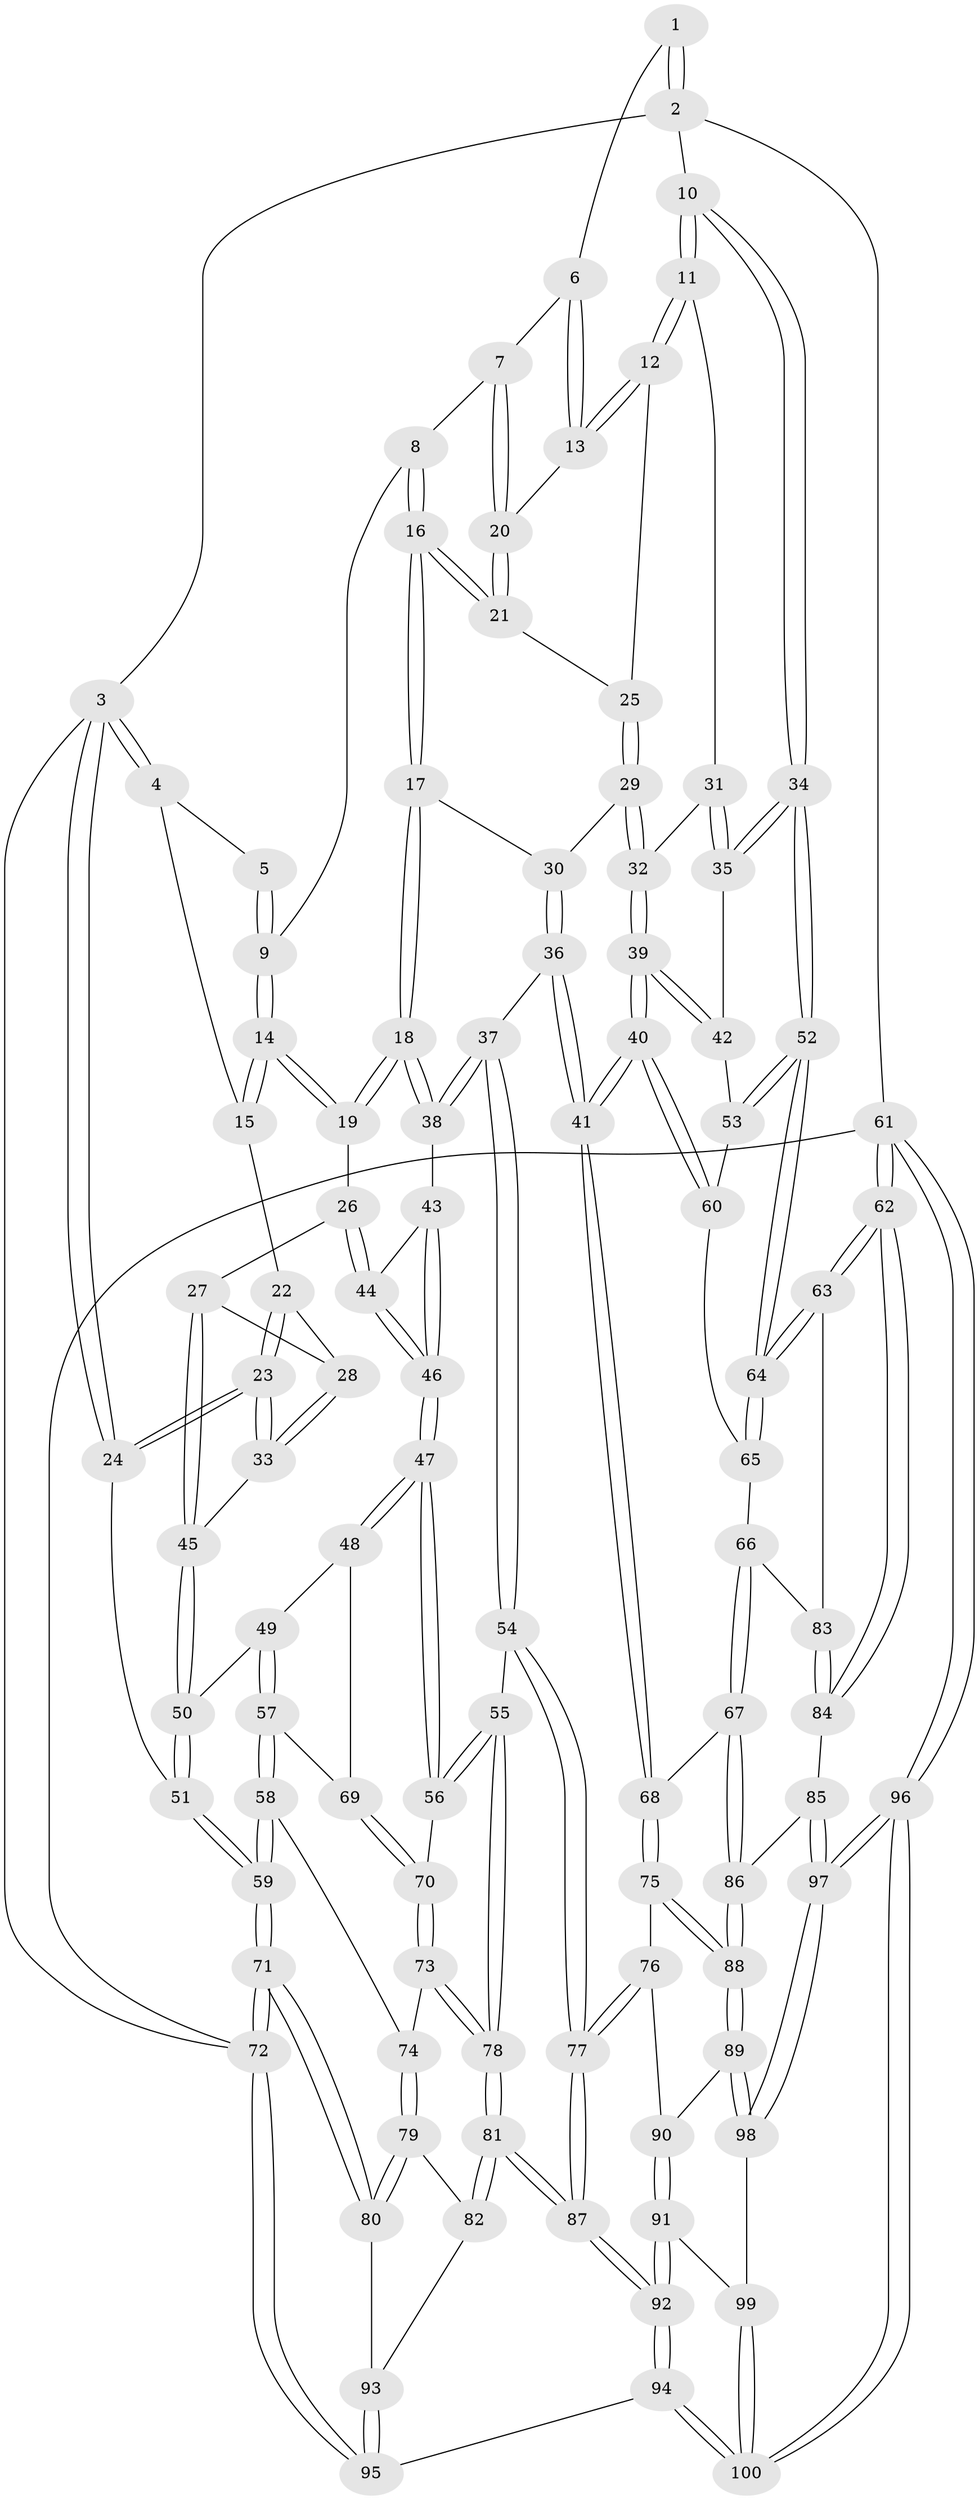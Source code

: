 // coarse degree distribution, {4: 0.4166666666666667, 7: 0.016666666666666666, 3: 0.18333333333333332, 5: 0.3, 6: 0.08333333333333333}
// Generated by graph-tools (version 1.1) at 2025/24/03/03/25 07:24:40]
// undirected, 100 vertices, 247 edges
graph export_dot {
graph [start="1"]
  node [color=gray90,style=filled];
  1 [pos="+0.7460637618245094+0"];
  2 [pos="+1+0"];
  3 [pos="+0+0"];
  4 [pos="+0.19906902836526702+0"];
  5 [pos="+0.31301126012576047+0"];
  6 [pos="+0.7204137915956046+0"];
  7 [pos="+0.6437248814135749+0.035523528673872325"];
  8 [pos="+0.46234662300836943+0.05276357731492491"];
  9 [pos="+0.4520282287581199+0.04970720733214676"];
  10 [pos="+1+0.036635785955167484"];
  11 [pos="+0.8691282012621224+0.18683536406087967"];
  12 [pos="+0.8367311189591667+0.17947461297888279"];
  13 [pos="+0.8061646981799354+0.13411704498376126"];
  14 [pos="+0.36951573477680094+0.23051846998818165"];
  15 [pos="+0.21103392208993596+0"];
  16 [pos="+0.5870987426619563+0.2079257512199653"];
  17 [pos="+0.5795218363463628+0.2255212574743245"];
  18 [pos="+0.41873431245290926+0.27413057706354516"];
  19 [pos="+0.37057387257171004+0.23862039914055247"];
  20 [pos="+0.6402231153142688+0.09916544084069491"];
  21 [pos="+0.6281224119329953+0.1526625284698631"];
  22 [pos="+0.13695058564639473+0.15126620077548386"];
  23 [pos="+0+0.11956901837035752"];
  24 [pos="+0+0.10826729277717889"];
  25 [pos="+0.7818522708914114+0.19968387124885956"];
  26 [pos="+0.2066106502560387+0.289644527249604"];
  27 [pos="+0.17244048071539136+0.2847804775016806"];
  28 [pos="+0.15731169530644132+0.24677264198464788"];
  29 [pos="+0.7152020267945322+0.3132919361700035"];
  30 [pos="+0.6355063928802595+0.29386234167728714"];
  31 [pos="+0.8400353416089004+0.3246651732268461"];
  32 [pos="+0.7176430408562414+0.3156937434824684"];
  33 [pos="+0+0.12697680823804672"];
  34 [pos="+1+0.3698097302396029"];
  35 [pos="+0.8755311081790572+0.3845201284408975"];
  36 [pos="+0.5803952494433294+0.5079068701276019"];
  37 [pos="+0.5356432656303636+0.5147584314653831"];
  38 [pos="+0.4295047329591896+0.3962638707099678"];
  39 [pos="+0.7468423703872994+0.4764772189129465"];
  40 [pos="+0.7332508711944122+0.4971253301987636"];
  41 [pos="+0.689386047344193+0.5380269014599617"];
  42 [pos="+0.8438499216313514+0.42598506337599573"];
  43 [pos="+0.3945254842741609+0.4164767110227128"];
  44 [pos="+0.23710596819264204+0.37270077399001805"];
  45 [pos="+0.12951000171805088+0.31983013249663594"];
  46 [pos="+0.265647879386346+0.5069524069810675"];
  47 [pos="+0.2586713914697643+0.5200822325985939"];
  48 [pos="+0.2255160176717815+0.5123252261352325"];
  49 [pos="+0.0951354273358528+0.43511624799388093"];
  50 [pos="+0.08305201170958364+0.3974626971893015"];
  51 [pos="+0+0.385834028535968"];
  52 [pos="+1+0.45513512847415405"];
  53 [pos="+0.8960617562013876+0.5060740715531725"];
  54 [pos="+0.521841382226236+0.5364466670726701"];
  55 [pos="+0.33919376179906907+0.6592681411927457"];
  56 [pos="+0.2749777779618959+0.575205418204482"];
  57 [pos="+0.04168779577302697+0.5681305632352551"];
  58 [pos="+0.010128038180394696+0.595758083018765"];
  59 [pos="+0+0.6388970080402044"];
  60 [pos="+0.8801739603058127+0.5468251281648213"];
  61 [pos="+1+1"];
  62 [pos="+1+0.7693588876269123"];
  63 [pos="+1+0.5703490649734548"];
  64 [pos="+1+0.547267329464117"];
  65 [pos="+0.8838406536371126+0.5584769079896539"];
  66 [pos="+0.8644206978512488+0.6640933855020263"];
  67 [pos="+0.8257227073717638+0.6849289154611112"];
  68 [pos="+0.7412200448972065+0.6659350391062577"];
  69 [pos="+0.11225491860007304+0.5723229525473009"];
  70 [pos="+0.16637355602896794+0.6240821268846024"];
  71 [pos="+0+0.8442523623815213"];
  72 [pos="+0+1"];
  73 [pos="+0.13014044339519087+0.6809066336220543"];
  74 [pos="+0.11699985690180002+0.6887679496447406"];
  75 [pos="+0.6795219405482389+0.745422274653216"];
  76 [pos="+0.669465599069792+0.7530607016220264"];
  77 [pos="+0.5630914358376056+0.7884377730303193"];
  78 [pos="+0.33632074502549175+0.7064480977866999"];
  79 [pos="+0.1135653247641231+0.7311483252643253"];
  80 [pos="+0+0.8130173539693935"];
  81 [pos="+0.35234841837396674+0.8280821706816375"];
  82 [pos="+0.19313190966846217+0.7997076913212751"];
  83 [pos="+0.9089384699396329+0.6620369812408521"];
  84 [pos="+0.9963566423151313+0.8072153213960583"];
  85 [pos="+0.9272753493601834+0.8327661114480347"];
  86 [pos="+0.8789437722202833+0.8249728142873084"];
  87 [pos="+0.4141339123672876+0.9314110031276704"];
  88 [pos="+0.8249670775846685+0.8798436457922125"];
  89 [pos="+0.8208200171902927+0.8888143189213467"];
  90 [pos="+0.6992014519850781+0.8363766322236458"];
  91 [pos="+0.7099146413560989+0.9205901134108735"];
  92 [pos="+0.41505156574520935+1"];
  93 [pos="+0.10094880983645198+0.859561681917887"];
  94 [pos="+0.39493621941310825+1"];
  95 [pos="+0.23553508557537906+1"];
  96 [pos="+1+1"];
  97 [pos="+1+1"];
  98 [pos="+0.820327389224986+0.8902601848863964"];
  99 [pos="+0.7638111828903181+0.9279947582519187"];
  100 [pos="+0.7780745045243006+1"];
  1 -- 2;
  1 -- 2;
  1 -- 6;
  2 -- 3;
  2 -- 10;
  2 -- 61;
  3 -- 4;
  3 -- 4;
  3 -- 24;
  3 -- 24;
  3 -- 72;
  4 -- 5;
  4 -- 15;
  5 -- 9;
  5 -- 9;
  6 -- 7;
  6 -- 13;
  6 -- 13;
  7 -- 8;
  7 -- 20;
  7 -- 20;
  8 -- 9;
  8 -- 16;
  8 -- 16;
  9 -- 14;
  9 -- 14;
  10 -- 11;
  10 -- 11;
  10 -- 34;
  10 -- 34;
  11 -- 12;
  11 -- 12;
  11 -- 31;
  12 -- 13;
  12 -- 13;
  12 -- 25;
  13 -- 20;
  14 -- 15;
  14 -- 15;
  14 -- 19;
  14 -- 19;
  15 -- 22;
  16 -- 17;
  16 -- 17;
  16 -- 21;
  16 -- 21;
  17 -- 18;
  17 -- 18;
  17 -- 30;
  18 -- 19;
  18 -- 19;
  18 -- 38;
  18 -- 38;
  19 -- 26;
  20 -- 21;
  20 -- 21;
  21 -- 25;
  22 -- 23;
  22 -- 23;
  22 -- 28;
  23 -- 24;
  23 -- 24;
  23 -- 33;
  23 -- 33;
  24 -- 51;
  25 -- 29;
  25 -- 29;
  26 -- 27;
  26 -- 44;
  26 -- 44;
  27 -- 28;
  27 -- 45;
  27 -- 45;
  28 -- 33;
  28 -- 33;
  29 -- 30;
  29 -- 32;
  29 -- 32;
  30 -- 36;
  30 -- 36;
  31 -- 32;
  31 -- 35;
  31 -- 35;
  32 -- 39;
  32 -- 39;
  33 -- 45;
  34 -- 35;
  34 -- 35;
  34 -- 52;
  34 -- 52;
  35 -- 42;
  36 -- 37;
  36 -- 41;
  36 -- 41;
  37 -- 38;
  37 -- 38;
  37 -- 54;
  37 -- 54;
  38 -- 43;
  39 -- 40;
  39 -- 40;
  39 -- 42;
  39 -- 42;
  40 -- 41;
  40 -- 41;
  40 -- 60;
  40 -- 60;
  41 -- 68;
  41 -- 68;
  42 -- 53;
  43 -- 44;
  43 -- 46;
  43 -- 46;
  44 -- 46;
  44 -- 46;
  45 -- 50;
  45 -- 50;
  46 -- 47;
  46 -- 47;
  47 -- 48;
  47 -- 48;
  47 -- 56;
  47 -- 56;
  48 -- 49;
  48 -- 69;
  49 -- 50;
  49 -- 57;
  49 -- 57;
  50 -- 51;
  50 -- 51;
  51 -- 59;
  51 -- 59;
  52 -- 53;
  52 -- 53;
  52 -- 64;
  52 -- 64;
  53 -- 60;
  54 -- 55;
  54 -- 77;
  54 -- 77;
  55 -- 56;
  55 -- 56;
  55 -- 78;
  55 -- 78;
  56 -- 70;
  57 -- 58;
  57 -- 58;
  57 -- 69;
  58 -- 59;
  58 -- 59;
  58 -- 74;
  59 -- 71;
  59 -- 71;
  60 -- 65;
  61 -- 62;
  61 -- 62;
  61 -- 96;
  61 -- 96;
  61 -- 72;
  62 -- 63;
  62 -- 63;
  62 -- 84;
  62 -- 84;
  63 -- 64;
  63 -- 64;
  63 -- 83;
  64 -- 65;
  64 -- 65;
  65 -- 66;
  66 -- 67;
  66 -- 67;
  66 -- 83;
  67 -- 68;
  67 -- 86;
  67 -- 86;
  68 -- 75;
  68 -- 75;
  69 -- 70;
  69 -- 70;
  70 -- 73;
  70 -- 73;
  71 -- 72;
  71 -- 72;
  71 -- 80;
  71 -- 80;
  72 -- 95;
  72 -- 95;
  73 -- 74;
  73 -- 78;
  73 -- 78;
  74 -- 79;
  74 -- 79;
  75 -- 76;
  75 -- 88;
  75 -- 88;
  76 -- 77;
  76 -- 77;
  76 -- 90;
  77 -- 87;
  77 -- 87;
  78 -- 81;
  78 -- 81;
  79 -- 80;
  79 -- 80;
  79 -- 82;
  80 -- 93;
  81 -- 82;
  81 -- 82;
  81 -- 87;
  81 -- 87;
  82 -- 93;
  83 -- 84;
  83 -- 84;
  84 -- 85;
  85 -- 86;
  85 -- 97;
  85 -- 97;
  86 -- 88;
  86 -- 88;
  87 -- 92;
  87 -- 92;
  88 -- 89;
  88 -- 89;
  89 -- 90;
  89 -- 98;
  89 -- 98;
  90 -- 91;
  90 -- 91;
  91 -- 92;
  91 -- 92;
  91 -- 99;
  92 -- 94;
  92 -- 94;
  93 -- 95;
  93 -- 95;
  94 -- 95;
  94 -- 100;
  94 -- 100;
  96 -- 97;
  96 -- 97;
  96 -- 100;
  96 -- 100;
  97 -- 98;
  97 -- 98;
  98 -- 99;
  99 -- 100;
  99 -- 100;
}
